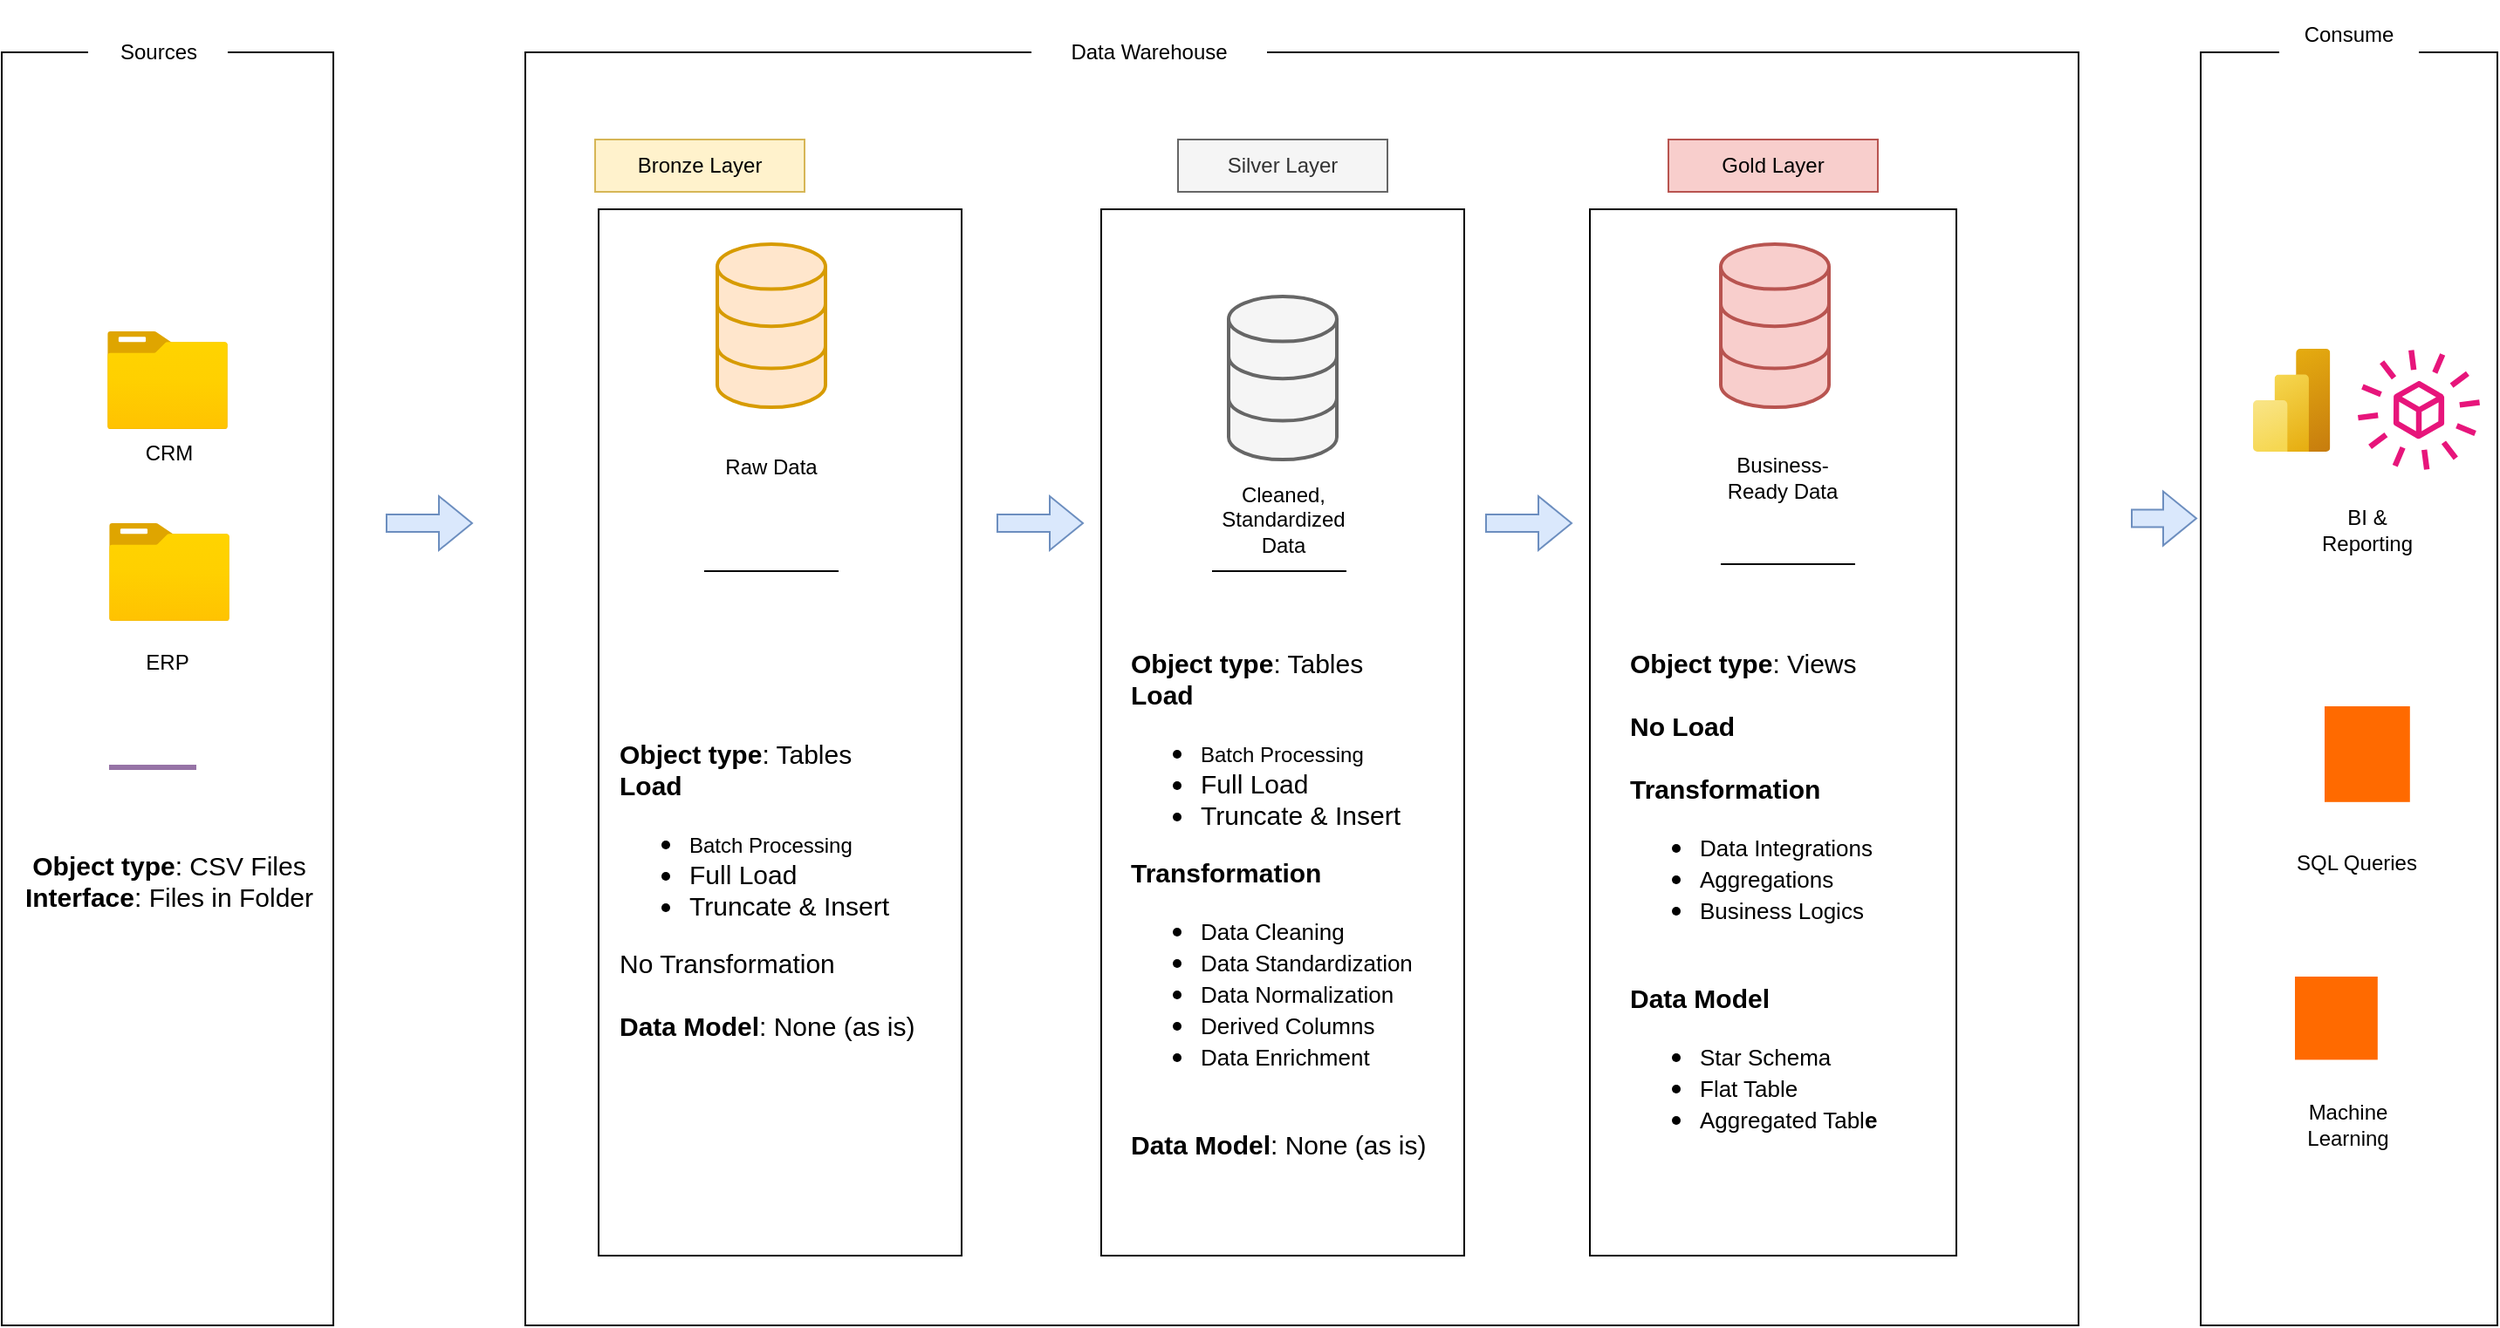 <mxfile version="26.2.5">
  <diagram name="Page-1" id="_tSPWglAjpKfu6llfGJf">
    <mxGraphModel dx="1587" dy="872" grid="1" gridSize="10" guides="1" tooltips="1" connect="1" arrows="1" fold="1" page="1" pageScale="1" pageWidth="827" pageHeight="1169" math="0" shadow="0">
      <root>
        <mxCell id="0" />
        <mxCell id="1" parent="0" />
        <mxCell id="hy5eUsEjmIH-JKfgrxxE-1" value="" style="rounded=0;whiteSpace=wrap;html=1;fillColor=none;" vertex="1" parent="1">
          <mxGeometry x="50" y="110" width="190" height="730" as="geometry" />
        </mxCell>
        <mxCell id="hy5eUsEjmIH-JKfgrxxE-2" value="Sources" style="rounded=0;whiteSpace=wrap;html=1;strokeColor=none;fillColor=default;" vertex="1" parent="1">
          <mxGeometry x="99.5" y="90" width="80" height="40" as="geometry" />
        </mxCell>
        <mxCell id="hy5eUsEjmIH-JKfgrxxE-3" value="" style="rounded=0;whiteSpace=wrap;html=1;fillColor=none;" vertex="1" parent="1">
          <mxGeometry x="350" y="110" width="890" height="730" as="geometry" />
        </mxCell>
        <mxCell id="hy5eUsEjmIH-JKfgrxxE-4" value="Data Warehouse" style="rounded=0;whiteSpace=wrap;html=1;strokeColor=none;fillColor=default;" vertex="1" parent="1">
          <mxGeometry x="640" y="90" width="135" height="40" as="geometry" />
        </mxCell>
        <mxCell id="hy5eUsEjmIH-JKfgrxxE-5" value="" style="rounded=0;whiteSpace=wrap;html=1;fillColor=none;" vertex="1" parent="1">
          <mxGeometry x="1310" y="110" width="170" height="730" as="geometry" />
        </mxCell>
        <mxCell id="hy5eUsEjmIH-JKfgrxxE-6" value="Consume" style="rounded=0;whiteSpace=wrap;html=1;strokeColor=none;fillColor=default;" vertex="1" parent="1">
          <mxGeometry x="1355" y="80" width="80" height="40" as="geometry" />
        </mxCell>
        <mxCell id="hy5eUsEjmIH-JKfgrxxE-7" value="Bronze Layer" style="rounded=0;whiteSpace=wrap;html=1;fillColor=#fff2cc;strokeColor=#d6b656;" vertex="1" parent="1">
          <mxGeometry x="390" y="160" width="120" height="30" as="geometry" />
        </mxCell>
        <mxCell id="hy5eUsEjmIH-JKfgrxxE-8" value="" style="rounded=0;whiteSpace=wrap;html=1;fillColor=none;" vertex="1" parent="1">
          <mxGeometry x="392" y="200" width="208" height="600" as="geometry" />
        </mxCell>
        <mxCell id="hy5eUsEjmIH-JKfgrxxE-9" value="Silver Layer" style="rounded=0;whiteSpace=wrap;html=1;fillColor=#f5f5f5;strokeColor=#666666;fontColor=#333333;" vertex="1" parent="1">
          <mxGeometry x="724" y="160" width="120" height="30" as="geometry" />
        </mxCell>
        <mxCell id="hy5eUsEjmIH-JKfgrxxE-10" value="" style="rounded=0;whiteSpace=wrap;html=1;fillColor=none;" vertex="1" parent="1">
          <mxGeometry x="680" y="200" width="208" height="600" as="geometry" />
        </mxCell>
        <mxCell id="hy5eUsEjmIH-JKfgrxxE-11" value="Gold Layer" style="rounded=0;whiteSpace=wrap;html=1;fillColor=#f8cecc;strokeColor=#b85450;" vertex="1" parent="1">
          <mxGeometry x="1005" y="160" width="120" height="30" as="geometry" />
        </mxCell>
        <mxCell id="hy5eUsEjmIH-JKfgrxxE-12" value="" style="rounded=0;whiteSpace=wrap;html=1;fillColor=none;" vertex="1" parent="1">
          <mxGeometry x="960" y="200" width="210" height="600" as="geometry" />
        </mxCell>
        <mxCell id="hy5eUsEjmIH-JKfgrxxE-13" value="" style="image;aspect=fixed;html=1;points=[];align=center;fontSize=12;image=img/lib/azure2/general/Folder_Blank.svg;" vertex="1" parent="1">
          <mxGeometry x="110.5" y="270" width="69" height="56.0" as="geometry" />
        </mxCell>
        <mxCell id="hy5eUsEjmIH-JKfgrxxE-14" value="CRM" style="rounded=0;whiteSpace=wrap;html=1;strokeColor=none;" vertex="1" parent="1">
          <mxGeometry x="110.5" y="330" width="70" height="20" as="geometry" />
        </mxCell>
        <mxCell id="hy5eUsEjmIH-JKfgrxxE-15" value="" style="image;aspect=fixed;html=1;points=[];align=center;fontSize=12;image=img/lib/azure2/general/Folder_Blank.svg;" vertex="1" parent="1">
          <mxGeometry x="111.5" y="380" width="69" height="56.0" as="geometry" />
        </mxCell>
        <mxCell id="hy5eUsEjmIH-JKfgrxxE-16" value="ERP" style="rounded=0;whiteSpace=wrap;html=1;strokeColor=none;" vertex="1" parent="1">
          <mxGeometry x="109.5" y="450" width="70" height="20" as="geometry" />
        </mxCell>
        <mxCell id="hy5eUsEjmIH-JKfgrxxE-19" value="" style="endArrow=none;html=1;rounded=0;fillColor=#e1d5e7;strokeColor=#9673a6;strokeWidth=3;" edge="1" parent="1">
          <mxGeometry width="50" height="50" relative="1" as="geometry">
            <mxPoint x="111.5" y="520" as="sourcePoint" />
            <mxPoint x="161.5" y="520" as="targetPoint" />
            <Array as="points">
              <mxPoint x="156.5" y="520" />
            </Array>
          </mxGeometry>
        </mxCell>
        <mxCell id="hy5eUsEjmIH-JKfgrxxE-20" value="&lt;b&gt;Object type&lt;/b&gt;: CSV Files&lt;div&gt;&lt;b&gt;Interface&lt;/b&gt;: Files in Folder&lt;/div&gt;" style="text;html=1;align=center;verticalAlign=middle;whiteSpace=wrap;rounded=0;strokeWidth=4;fontSize=15;" vertex="1" parent="1">
          <mxGeometry x="61" y="555" width="170" height="60" as="geometry" />
        </mxCell>
        <mxCell id="hy5eUsEjmIH-JKfgrxxE-22" value="" style="shape=flexArrow;endArrow=classic;html=1;rounded=0;fillColor=#dae8fc;strokeColor=#6c8ebf;" edge="1" parent="1">
          <mxGeometry width="50" height="50" relative="1" as="geometry">
            <mxPoint x="270" y="380" as="sourcePoint" />
            <mxPoint x="320" y="380" as="targetPoint" />
          </mxGeometry>
        </mxCell>
        <mxCell id="hy5eUsEjmIH-JKfgrxxE-24" value="" style="shape=flexArrow;endArrow=classic;html=1;rounded=0;fillColor=#dae8fc;strokeColor=#6c8ebf;" edge="1" parent="1">
          <mxGeometry width="50" height="50" relative="1" as="geometry">
            <mxPoint x="900" y="380.0" as="sourcePoint" />
            <mxPoint x="950" y="380.0" as="targetPoint" />
          </mxGeometry>
        </mxCell>
        <mxCell id="hy5eUsEjmIH-JKfgrxxE-25" value="" style="shape=flexArrow;endArrow=classic;html=1;rounded=0;fillColor=#dae8fc;strokeColor=#6c8ebf;" edge="1" parent="1">
          <mxGeometry width="50" height="50" relative="1" as="geometry">
            <mxPoint x="1270" y="377.28" as="sourcePoint" />
            <mxPoint x="1308" y="377.28" as="targetPoint" />
          </mxGeometry>
        </mxCell>
        <mxCell id="hy5eUsEjmIH-JKfgrxxE-26" value="" style="shape=flexArrow;endArrow=classic;html=1;rounded=0;fillColor=#dae8fc;strokeColor=#6c8ebf;" edge="1" parent="1">
          <mxGeometry width="50" height="50" relative="1" as="geometry">
            <mxPoint x="620" y="380" as="sourcePoint" />
            <mxPoint x="670" y="380" as="targetPoint" />
          </mxGeometry>
        </mxCell>
        <mxCell id="hy5eUsEjmIH-JKfgrxxE-28" value="" style="html=1;verticalLabelPosition=bottom;align=center;labelBackgroundColor=#ffffff;verticalAlign=top;strokeWidth=2;strokeColor=#d79b00;shadow=0;dashed=0;shape=mxgraph.ios7.icons.data;fillColor=#ffe6cc;" vertex="1" parent="1">
          <mxGeometry x="460" y="220" width="62" height="93.55" as="geometry" />
        </mxCell>
        <mxCell id="hy5eUsEjmIH-JKfgrxxE-29" value="" style="html=1;verticalLabelPosition=bottom;align=center;labelBackgroundColor=#ffffff;verticalAlign=top;strokeWidth=2;strokeColor=#666666;shadow=0;dashed=0;shape=mxgraph.ios7.icons.data;fillColor=#f5f5f5;fontColor=#333333;" vertex="1" parent="1">
          <mxGeometry x="753" y="250.0" width="62" height="93.55" as="geometry" />
        </mxCell>
        <mxCell id="hy5eUsEjmIH-JKfgrxxE-30" value="" style="html=1;verticalLabelPosition=bottom;align=center;labelBackgroundColor=#ffffff;verticalAlign=top;strokeWidth=2;strokeColor=#b85450;shadow=0;dashed=0;shape=mxgraph.ios7.icons.data;fillColor=#f8cecc;" vertex="1" parent="1">
          <mxGeometry x="1035" y="220" width="62" height="93.55" as="geometry" />
        </mxCell>
        <mxCell id="hy5eUsEjmIH-JKfgrxxE-31" value="Raw Data" style="text;html=1;align=center;verticalAlign=middle;whiteSpace=wrap;rounded=0;" vertex="1" parent="1">
          <mxGeometry x="461" y="332.78" width="60" height="30" as="geometry" />
        </mxCell>
        <mxCell id="hy5eUsEjmIH-JKfgrxxE-32" value="Cleaned, Standardized Data" style="text;html=1;align=center;verticalAlign=middle;whiteSpace=wrap;rounded=0;" vertex="1" parent="1">
          <mxGeometry x="743.5" y="362.78" width="81" height="30" as="geometry" />
        </mxCell>
        <mxCell id="hy5eUsEjmIH-JKfgrxxE-33" value="Business-Ready Data" style="text;html=1;align=center;verticalAlign=middle;whiteSpace=wrap;rounded=0;" vertex="1" parent="1">
          <mxGeometry x="1035" y="338.55" width="71" height="30" as="geometry" />
        </mxCell>
        <mxCell id="hy5eUsEjmIH-JKfgrxxE-34" value="" style="endArrow=none;html=1;rounded=0;" edge="1" parent="1">
          <mxGeometry width="50" height="50" relative="1" as="geometry">
            <mxPoint x="452.5" y="407.5" as="sourcePoint" />
            <mxPoint x="529.5" y="407.5" as="targetPoint" />
          </mxGeometry>
        </mxCell>
        <mxCell id="hy5eUsEjmIH-JKfgrxxE-35" value="" style="endArrow=none;html=1;rounded=0;" edge="1" parent="1">
          <mxGeometry width="50" height="50" relative="1" as="geometry">
            <mxPoint x="743.5" y="407.5" as="sourcePoint" />
            <mxPoint x="820.5" y="407.5" as="targetPoint" />
          </mxGeometry>
        </mxCell>
        <mxCell id="hy5eUsEjmIH-JKfgrxxE-36" value="" style="endArrow=none;html=1;rounded=0;" edge="1" parent="1">
          <mxGeometry width="50" height="50" relative="1" as="geometry">
            <mxPoint x="1035" y="403.55" as="sourcePoint" />
            <mxPoint x="1112" y="403.55" as="targetPoint" />
          </mxGeometry>
        </mxCell>
        <mxCell id="hy5eUsEjmIH-JKfgrxxE-37" value="&lt;b&gt;Object type&lt;/b&gt;: Tables&lt;div&gt;&lt;b&gt;Load&lt;/b&gt;&lt;/div&gt;&lt;div&gt;&lt;ul&gt;&lt;li&gt;&lt;font style=&quot;font-size: 12px;&quot;&gt;Batch Processing&lt;/font&gt;&lt;/li&gt;&lt;li&gt;Full Load&lt;/li&gt;&lt;li&gt;Truncate &amp;amp; Insert&lt;/li&gt;&lt;/ul&gt;&lt;div&gt;No Transformation&lt;/div&gt;&lt;/div&gt;&lt;div&gt;&lt;br&gt;&lt;/div&gt;&lt;div&gt;&lt;b&gt;Data Model&lt;/b&gt;: None (as is)&lt;/div&gt;" style="text;html=1;align=left;verticalAlign=middle;whiteSpace=wrap;rounded=0;strokeWidth=4;fontSize=15;" vertex="1" parent="1">
          <mxGeometry x="401.5" y="420" width="179" height="340" as="geometry" />
        </mxCell>
        <mxCell id="hy5eUsEjmIH-JKfgrxxE-40" value="&lt;b&gt;Object type&lt;/b&gt;: Tables&lt;div&gt;&lt;b&gt;Load&lt;/b&gt;&lt;/div&gt;&lt;div&gt;&lt;ul&gt;&lt;li&gt;&lt;font style=&quot;font-size: 12px;&quot;&gt;Batch Processing&lt;/font&gt;&lt;/li&gt;&lt;li&gt;Full Load&lt;/li&gt;&lt;li&gt;Truncate &amp;amp; Insert&lt;/li&gt;&lt;/ul&gt;&lt;div&gt;&lt;b&gt;Transformation&lt;/b&gt;&lt;/div&gt;&lt;/div&gt;&lt;div&gt;&lt;ul&gt;&lt;li&gt;&lt;font style=&quot;font-size: 13px;&quot;&gt;Data Cleaning&lt;/font&gt;&lt;/li&gt;&lt;li&gt;&lt;font style=&quot;font-size: 13px;&quot;&gt;Data Standardization&lt;/font&gt;&lt;/li&gt;&lt;li&gt;&lt;span style=&quot;font-size: 13px;&quot;&gt;Data Normalization&lt;/span&gt;&lt;/li&gt;&lt;li&gt;&lt;span style=&quot;font-size: 13px;&quot;&gt;Derived Columns&lt;/span&gt;&lt;/li&gt;&lt;li&gt;&lt;span style=&quot;font-size: 13px;&quot;&gt;Data Enrichment&lt;/span&gt;&lt;/li&gt;&lt;/ul&gt;&lt;/div&gt;&lt;div&gt;&lt;br&gt;&lt;/div&gt;&lt;div&gt;&lt;b&gt;Data Model&lt;/b&gt;: None (as is)&lt;/div&gt;" style="text;html=1;align=left;verticalAlign=middle;whiteSpace=wrap;rounded=0;strokeWidth=4;fontSize=15;" vertex="1" parent="1">
          <mxGeometry x="694.5" y="436" width="179" height="324" as="geometry" />
        </mxCell>
        <mxCell id="hy5eUsEjmIH-JKfgrxxE-42" value="&lt;b&gt;Object type&lt;/b&gt;: Views&lt;div&gt;&lt;br&gt;&lt;div&gt;&lt;b&gt;No Load&lt;/b&gt;&lt;/div&gt;&lt;div&gt;&lt;b&gt;&lt;br&gt;&lt;/b&gt;&lt;/div&gt;&lt;div&gt;&lt;div&gt;&lt;b&gt;Transformation&lt;/b&gt;&lt;/div&gt;&lt;/div&gt;&lt;div&gt;&lt;ul&gt;&lt;li&gt;&lt;span style=&quot;font-size: 13px;&quot;&gt;Data Integrations&lt;/span&gt;&lt;/li&gt;&lt;li&gt;&lt;span style=&quot;font-size: 13px;&quot;&gt;Aggregations&lt;/span&gt;&lt;/li&gt;&lt;li&gt;&lt;span style=&quot;font-size: 13px;&quot;&gt;Business Logics&lt;/span&gt;&lt;/li&gt;&lt;/ul&gt;&lt;/div&gt;&lt;div&gt;&lt;br&gt;&lt;/div&gt;&lt;div&gt;&lt;b&gt;Data Model&lt;/b&gt;&lt;/div&gt;&lt;/div&gt;&lt;div&gt;&lt;ul&gt;&lt;li&gt;&lt;font style=&quot;font-size: 13px;&quot;&gt;Star Schema&lt;/font&gt;&lt;/li&gt;&lt;li&gt;&lt;font style=&quot;font-size: 13px;&quot;&gt;Flat Table&lt;/font&gt;&lt;/li&gt;&lt;li&gt;&lt;font style=&quot;font-size: 13px;&quot;&gt;Aggregated Tabl&lt;b&gt;e&lt;/b&gt;&lt;/font&gt;&lt;/li&gt;&lt;/ul&gt;&lt;/div&gt;" style="text;html=1;align=left;verticalAlign=middle;whiteSpace=wrap;rounded=0;strokeWidth=4;fontSize=15;" vertex="1" parent="1">
          <mxGeometry x="981" y="436" width="179" height="324" as="geometry" />
        </mxCell>
        <mxCell id="hy5eUsEjmIH-JKfgrxxE-43" value="" style="image;aspect=fixed;html=1;points=[];align=center;fontSize=12;image=img/lib/azure2/analytics/Power_BI_Embedded.svg;" vertex="1" parent="1">
          <mxGeometry x="1340" y="280" width="44.25" height="59" as="geometry" />
        </mxCell>
        <mxCell id="hy5eUsEjmIH-JKfgrxxE-44" value="" style="sketch=0;outlineConnect=0;fontColor=#232F3E;gradientColor=none;fillColor=#E7157B;strokeColor=none;dashed=0;verticalLabelPosition=bottom;verticalAlign=top;align=center;html=1;fontSize=12;fontStyle=0;aspect=fixed;pointerEvents=1;shape=mxgraph.aws4.eventbridge_saas_partner_event_bus_resource;" vertex="1" parent="1">
          <mxGeometry x="1400" y="280" width="70" height="70" as="geometry" />
        </mxCell>
        <mxCell id="hy5eUsEjmIH-JKfgrxxE-45" value="BI &amp;amp; Reporting" style="text;html=1;align=center;verticalAlign=middle;whiteSpace=wrap;rounded=0;" vertex="1" parent="1">
          <mxGeometry x="1369.5" y="368.55" width="71" height="30" as="geometry" />
        </mxCell>
        <mxCell id="hy5eUsEjmIH-JKfgrxxE-46" value="" style="points=[];aspect=fixed;html=1;align=center;shadow=0;dashed=0;fillColor=#FF6A00;strokeColor=none;shape=mxgraph.alibaba_cloud.adb_analyticdb_for_mysql;" vertex="1" parent="1">
          <mxGeometry x="1381" y="485" width="48.9" height="54.9" as="geometry" />
        </mxCell>
        <mxCell id="hy5eUsEjmIH-JKfgrxxE-47" value="SQL Queries" style="text;html=1;align=center;verticalAlign=middle;whiteSpace=wrap;rounded=0;" vertex="1" parent="1">
          <mxGeometry x="1364" y="560" width="71" height="30" as="geometry" />
        </mxCell>
        <mxCell id="hy5eUsEjmIH-JKfgrxxE-48" value="" style="points=[];aspect=fixed;html=1;align=center;shadow=0;dashed=0;fillColor=#FF6A00;strokeColor=none;shape=mxgraph.alibaba_cloud.alimt_machine_translation;" vertex="1" parent="1">
          <mxGeometry x="1364" y="640" width="47.4" height="47.7" as="geometry" />
        </mxCell>
        <mxCell id="hy5eUsEjmIH-JKfgrxxE-49" value="Machine Learning" style="text;html=1;align=center;verticalAlign=middle;whiteSpace=wrap;rounded=0;" vertex="1" parent="1">
          <mxGeometry x="1358.9" y="710" width="71" height="30" as="geometry" />
        </mxCell>
      </root>
    </mxGraphModel>
  </diagram>
</mxfile>
